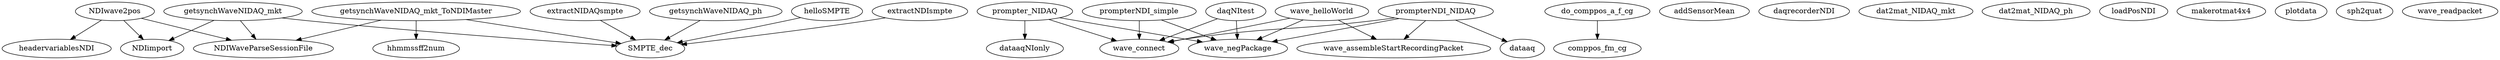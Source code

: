 /* Created by mdot for Matlab */
digraph m2html {
  NDIwave2pos -> NDIWaveParseSessionFile;
  NDIwave2pos -> NDIimport;
  NDIwave2pos -> headervariablesNDI;
  daqNItest -> wave_connect;
  daqNItest -> wave_negPackage;
  do_comppos_a_f_cg -> comppos_fm_cg;
  extractNDIsmpte -> SMPTE_dec;
  extractNIDAQsmpte -> SMPTE_dec;
  getsynchWaveNIDAQ_mkt -> NDIWaveParseSessionFile;
  getsynchWaveNIDAQ_mkt -> NDIimport;
  getsynchWaveNIDAQ_mkt -> SMPTE_dec;
  getsynchWaveNIDAQ_mkt_ToNDIMaster -> NDIWaveParseSessionFile;
  getsynchWaveNIDAQ_mkt_ToNDIMaster -> SMPTE_dec;
  getsynchWaveNIDAQ_mkt_ToNDIMaster -> hhmmssff2num;
  getsynchWaveNIDAQ_ph -> SMPTE_dec;
  helloSMPTE -> SMPTE_dec;
  prompterNDI_NIDAQ -> dataaq;
  prompterNDI_NIDAQ -> wave_assembleStartRecordingPacket;
  prompterNDI_NIDAQ -> wave_connect;
  prompterNDI_NIDAQ -> wave_negPackage;
  prompterNDI_simple -> wave_connect;
  prompterNDI_simple -> wave_negPackage;
  prompter_NIDAQ -> dataaqNIonly;
  prompter_NIDAQ -> wave_connect;
  prompter_NIDAQ -> wave_negPackage;
  wave_helloWorld -> wave_assembleStartRecordingPacket;
  wave_helloWorld -> wave_connect;
  wave_helloWorld -> wave_negPackage;

  NDIWaveParseSessionFile [URL="NDIWaveParseSessionFile.html"];
  NDIimport [URL="NDIimport.html"];
  NDIwave2pos [URL="NDIwave2pos.html"];
  SMPTE_dec [URL="SMPTE_dec.html"];
  addSensorMean [URL="addSensorMean.html"];
  comppos_fm_cg [URL="comppos_fm_cg.html"];
  daqNItest [URL="daqNItest.html"];
  daqrecorderNDI [URL="daqrecorderNDI.html"];
  dat2mat_NIDAQ_mkt [URL="dat2mat_NIDAQ_mkt.html"];
  dat2mat_NIDAQ_ph [URL="dat2mat_NIDAQ_ph.html"];
  dataaq [URL="dataaq.html"];
  dataaqNIonly [URL="dataaqNIonly.html"];
  do_comppos_a_f_cg [URL="do_comppos_a_f_cg.html"];
  extractNDIsmpte [URL="extractNDIsmpte.html"];
  extractNIDAQsmpte [URL="extractNIDAQsmpte.html"];
  getsynchWaveNIDAQ_mkt [URL="getsynchWaveNIDAQ_mkt.html"];
  getsynchWaveNIDAQ_mkt_ToNDIMaster [URL="getsynchWaveNIDAQ_mkt_ToNDIMaster.html"];
  getsynchWaveNIDAQ_ph [URL="getsynchWaveNIDAQ_ph.html"];
  headervariablesNDI [URL="headervariablesNDI.html"];
  helloSMPTE [URL="helloSMPTE.html"];
  hhmmssff2num [URL="hhmmssff2num.html"];
  loadPosNDI [URL="loadPosNDI.html"];
  makerotmat4x4 [URL="makerotmat4x4.html"];
  plotdata [URL="plotdata.html"];
  prompterNDI_NIDAQ [URL="prompterNDI_NIDAQ.html"];
  prompterNDI_simple [URL="prompterNDI_simple.html"];
  prompter_NIDAQ [URL="prompter_NIDAQ.html"];
  sph2quat [URL="sph2quat.html"];
  wave_assembleStartRecordingPacket [URL="wave_assembleStartRecordingPacket.html"];
  wave_connect [URL="wave_connect.html"];
  wave_helloWorld [URL="wave_helloWorld.html"];
  wave_negPackage [URL="wave_negPackage.html"];
  wave_readpacket [URL="wave_readpacket.html"];
}